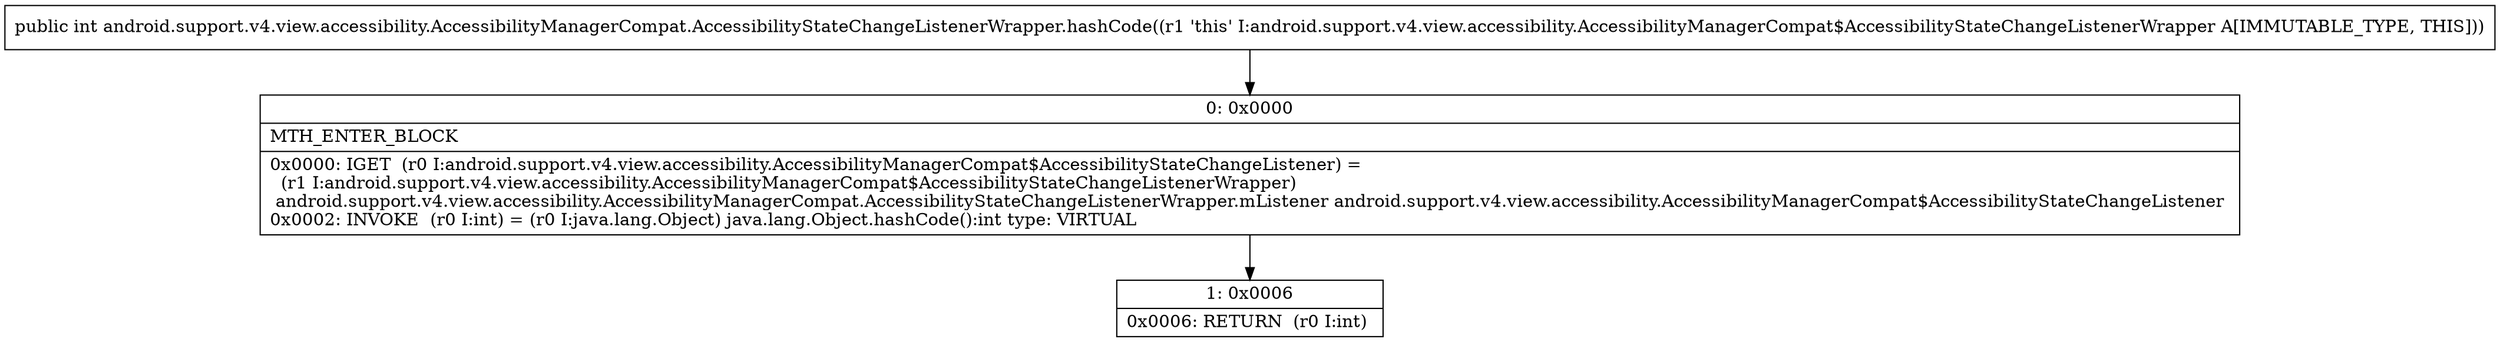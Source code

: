 digraph "CFG forandroid.support.v4.view.accessibility.AccessibilityManagerCompat.AccessibilityStateChangeListenerWrapper.hashCode()I" {
Node_0 [shape=record,label="{0\:\ 0x0000|MTH_ENTER_BLOCK\l|0x0000: IGET  (r0 I:android.support.v4.view.accessibility.AccessibilityManagerCompat$AccessibilityStateChangeListener) = \l  (r1 I:android.support.v4.view.accessibility.AccessibilityManagerCompat$AccessibilityStateChangeListenerWrapper)\l android.support.v4.view.accessibility.AccessibilityManagerCompat.AccessibilityStateChangeListenerWrapper.mListener android.support.v4.view.accessibility.AccessibilityManagerCompat$AccessibilityStateChangeListener \l0x0002: INVOKE  (r0 I:int) = (r0 I:java.lang.Object) java.lang.Object.hashCode():int type: VIRTUAL \l}"];
Node_1 [shape=record,label="{1\:\ 0x0006|0x0006: RETURN  (r0 I:int) \l}"];
MethodNode[shape=record,label="{public int android.support.v4.view.accessibility.AccessibilityManagerCompat.AccessibilityStateChangeListenerWrapper.hashCode((r1 'this' I:android.support.v4.view.accessibility.AccessibilityManagerCompat$AccessibilityStateChangeListenerWrapper A[IMMUTABLE_TYPE, THIS])) }"];
MethodNode -> Node_0;
Node_0 -> Node_1;
}

